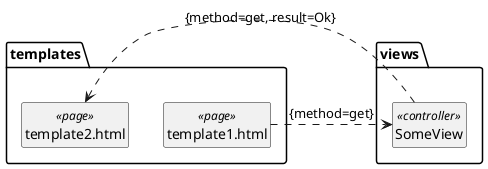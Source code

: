 @startuml
hide circle
hide empty methods
hide empty attributes

package "templates" as tpls {
  class "template1.html" as tpl <<page>>
  class "template2.html" as tpl2 <<page>>
}

package "views" as vws {
  class "SomeView" as vw <<controller>>
}

'tpls -[hidden]right-> vws

tpl -.-right-> vw : {method=get}
tpl2 <-.-right vw : {method=get, result=Ok}

@enduml
